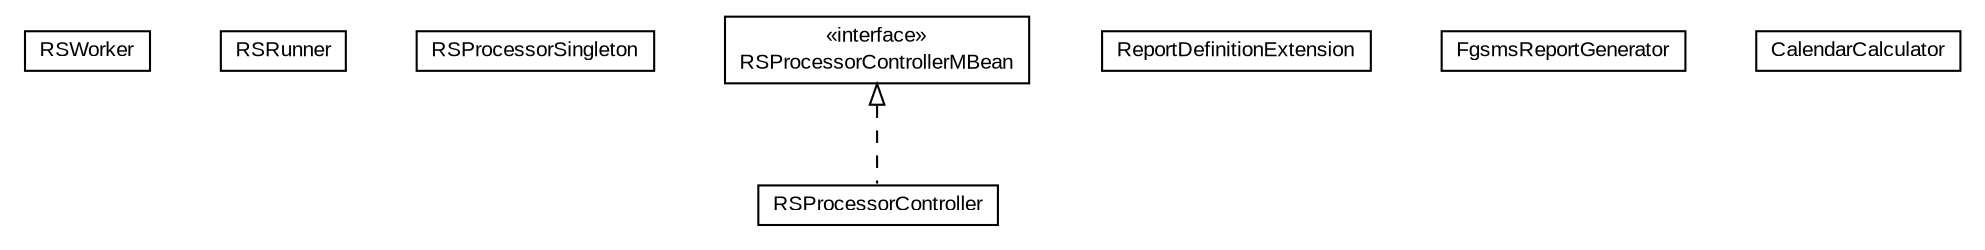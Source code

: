 #!/usr/local/bin/dot
#
# Class diagram 
# Generated by UMLGraph version R5_6-24-gf6e263 (http://www.umlgraph.org/)
#

digraph G {
	edge [fontname="arial",fontsize=10,labelfontname="arial",labelfontsize=10];
	node [fontname="arial",fontsize=10,shape=plaintext];
	nodesep=0.25;
	ranksep=0.5;
	// org.miloss.fgsms.services.rs.impl.RSWorker
	c0 [label=<<table title="org.miloss.fgsms.services.rs.impl.RSWorker" border="0" cellborder="1" cellspacing="0" cellpadding="2" port="p" href="./RSWorker.html">
		<tr><td><table border="0" cellspacing="0" cellpadding="1">
<tr><td align="center" balign="center"> RSWorker </td></tr>
		</table></td></tr>
		</table>>, URL="./RSWorker.html", fontname="arial", fontcolor="black", fontsize=10.0];
	// org.miloss.fgsms.services.rs.impl.RSRunner
	c1 [label=<<table title="org.miloss.fgsms.services.rs.impl.RSRunner" border="0" cellborder="1" cellspacing="0" cellpadding="2" port="p" href="./RSRunner.html">
		<tr><td><table border="0" cellspacing="0" cellpadding="1">
<tr><td align="center" balign="center"> RSRunner </td></tr>
		</table></td></tr>
		</table>>, URL="./RSRunner.html", fontname="arial", fontcolor="black", fontsize=10.0];
	// org.miloss.fgsms.services.rs.impl.RSProcessorSingleton
	c2 [label=<<table title="org.miloss.fgsms.services.rs.impl.RSProcessorSingleton" border="0" cellborder="1" cellspacing="0" cellpadding="2" port="p" href="./RSProcessorSingleton.html">
		<tr><td><table border="0" cellspacing="0" cellpadding="1">
<tr><td align="center" balign="center"> RSProcessorSingleton </td></tr>
		</table></td></tr>
		</table>>, URL="./RSProcessorSingleton.html", fontname="arial", fontcolor="black", fontsize=10.0];
	// org.miloss.fgsms.services.rs.impl.RSProcessorControllerMBean
	c3 [label=<<table title="org.miloss.fgsms.services.rs.impl.RSProcessorControllerMBean" border="0" cellborder="1" cellspacing="0" cellpadding="2" port="p" href="./RSProcessorControllerMBean.html">
		<tr><td><table border="0" cellspacing="0" cellpadding="1">
<tr><td align="center" balign="center"> &#171;interface&#187; </td></tr>
<tr><td align="center" balign="center"> RSProcessorControllerMBean </td></tr>
		</table></td></tr>
		</table>>, URL="./RSProcessorControllerMBean.html", fontname="arial", fontcolor="black", fontsize=10.0];
	// org.miloss.fgsms.services.rs.impl.RSProcessorController
	c4 [label=<<table title="org.miloss.fgsms.services.rs.impl.RSProcessorController" border="0" cellborder="1" cellspacing="0" cellpadding="2" port="p" href="./RSProcessorController.html">
		<tr><td><table border="0" cellspacing="0" cellpadding="1">
<tr><td align="center" balign="center"> RSProcessorController </td></tr>
		</table></td></tr>
		</table>>, URL="./RSProcessorController.html", fontname="arial", fontcolor="black", fontsize=10.0];
	// org.miloss.fgsms.services.rs.impl.ReportDefinitionExtension
	c5 [label=<<table title="org.miloss.fgsms.services.rs.impl.ReportDefinitionExtension" border="0" cellborder="1" cellspacing="0" cellpadding="2" port="p" href="./ReportDefinitionExtension.html">
		<tr><td><table border="0" cellspacing="0" cellpadding="1">
<tr><td align="center" balign="center"> ReportDefinitionExtension </td></tr>
		</table></td></tr>
		</table>>, URL="./ReportDefinitionExtension.html", fontname="arial", fontcolor="black", fontsize=10.0];
	// org.miloss.fgsms.services.rs.impl.FgsmsReportGenerator
	c6 [label=<<table title="org.miloss.fgsms.services.rs.impl.FgsmsReportGenerator" border="0" cellborder="1" cellspacing="0" cellpadding="2" port="p" href="./FgsmsReportGenerator.html">
		<tr><td><table border="0" cellspacing="0" cellpadding="1">
<tr><td align="center" balign="center"> FgsmsReportGenerator </td></tr>
		</table></td></tr>
		</table>>, URL="./FgsmsReportGenerator.html", fontname="arial", fontcolor="black", fontsize=10.0];
	// org.miloss.fgsms.services.rs.impl.CalendarCalculator
	c7 [label=<<table title="org.miloss.fgsms.services.rs.impl.CalendarCalculator" border="0" cellborder="1" cellspacing="0" cellpadding="2" port="p" href="./CalendarCalculator.html">
		<tr><td><table border="0" cellspacing="0" cellpadding="1">
<tr><td align="center" balign="center"> CalendarCalculator </td></tr>
		</table></td></tr>
		</table>>, URL="./CalendarCalculator.html", fontname="arial", fontcolor="black", fontsize=10.0];
	//org.miloss.fgsms.services.rs.impl.RSProcessorController implements org.miloss.fgsms.services.rs.impl.RSProcessorControllerMBean
	c3:p -> c4:p [dir=back,arrowtail=empty,style=dashed];
}

